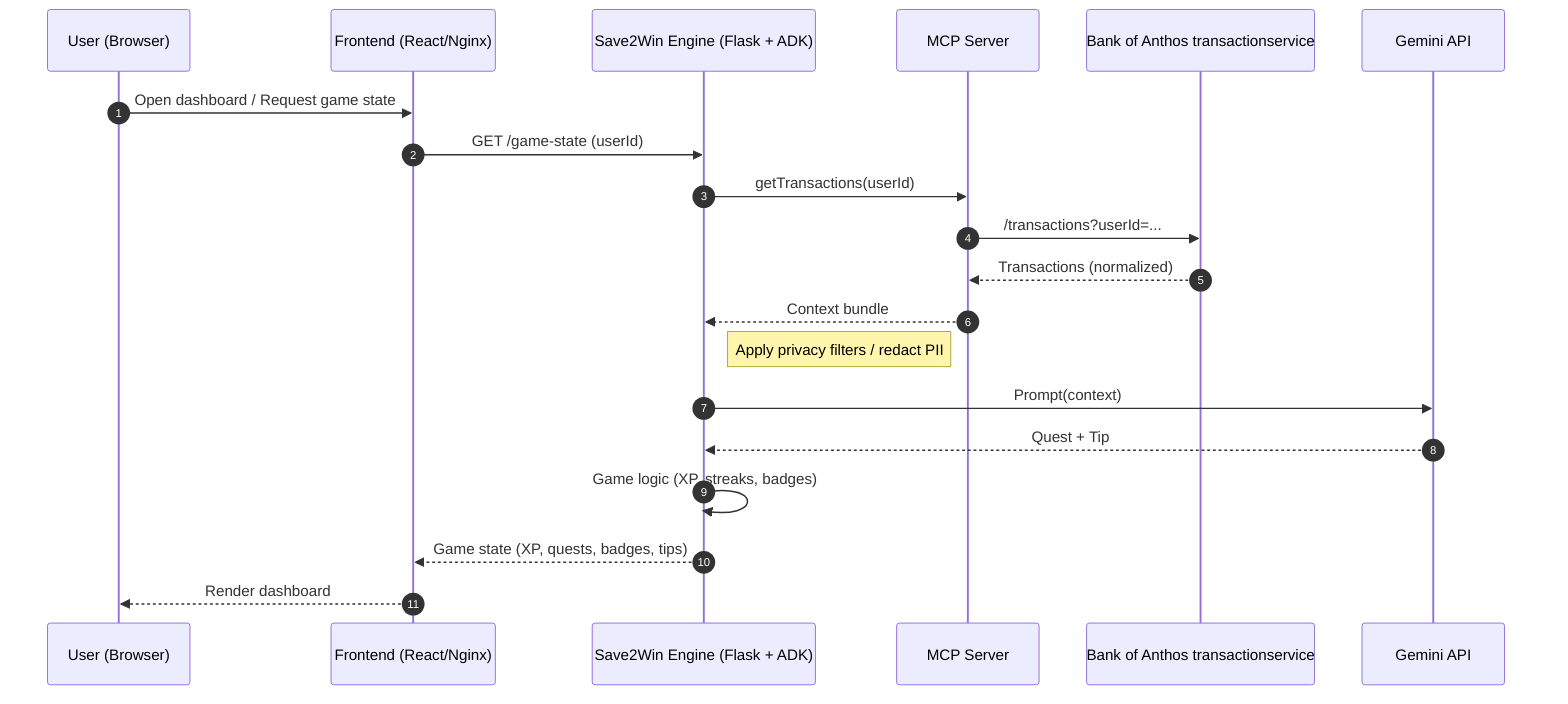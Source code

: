 sequenceDiagram
  autonumber
  participant User as User (Browser)
  participant FE as Frontend (React/Nginx)
  participant S2W as Save2Win Engine (Flask + ADK)
  participant MCP as MCP Server
  participant TXS as Bank of Anthos transactionservice
  participant GEM as Gemini API

  User->>FE: Open dashboard / Request game state
  FE->>S2W: GET /game-state (userId)
  S2W->>MCP: getTransactions(userId)
  MCP->>TXS: /transactions?userId=...
  TXS-->>MCP: Transactions (normalized)
  MCP-->>S2W: Context bundle

  Note right of S2W: Apply privacy filters / redact PII

  S2W->>GEM: Prompt(context)
  GEM-->>S2W: Quest + Tip

  S2W->>S2W: Game logic (XP, streaks, badges)
  S2W-->>FE: Game state (XP, quests, badges, tips)
  FE-->>User: Render dashboard